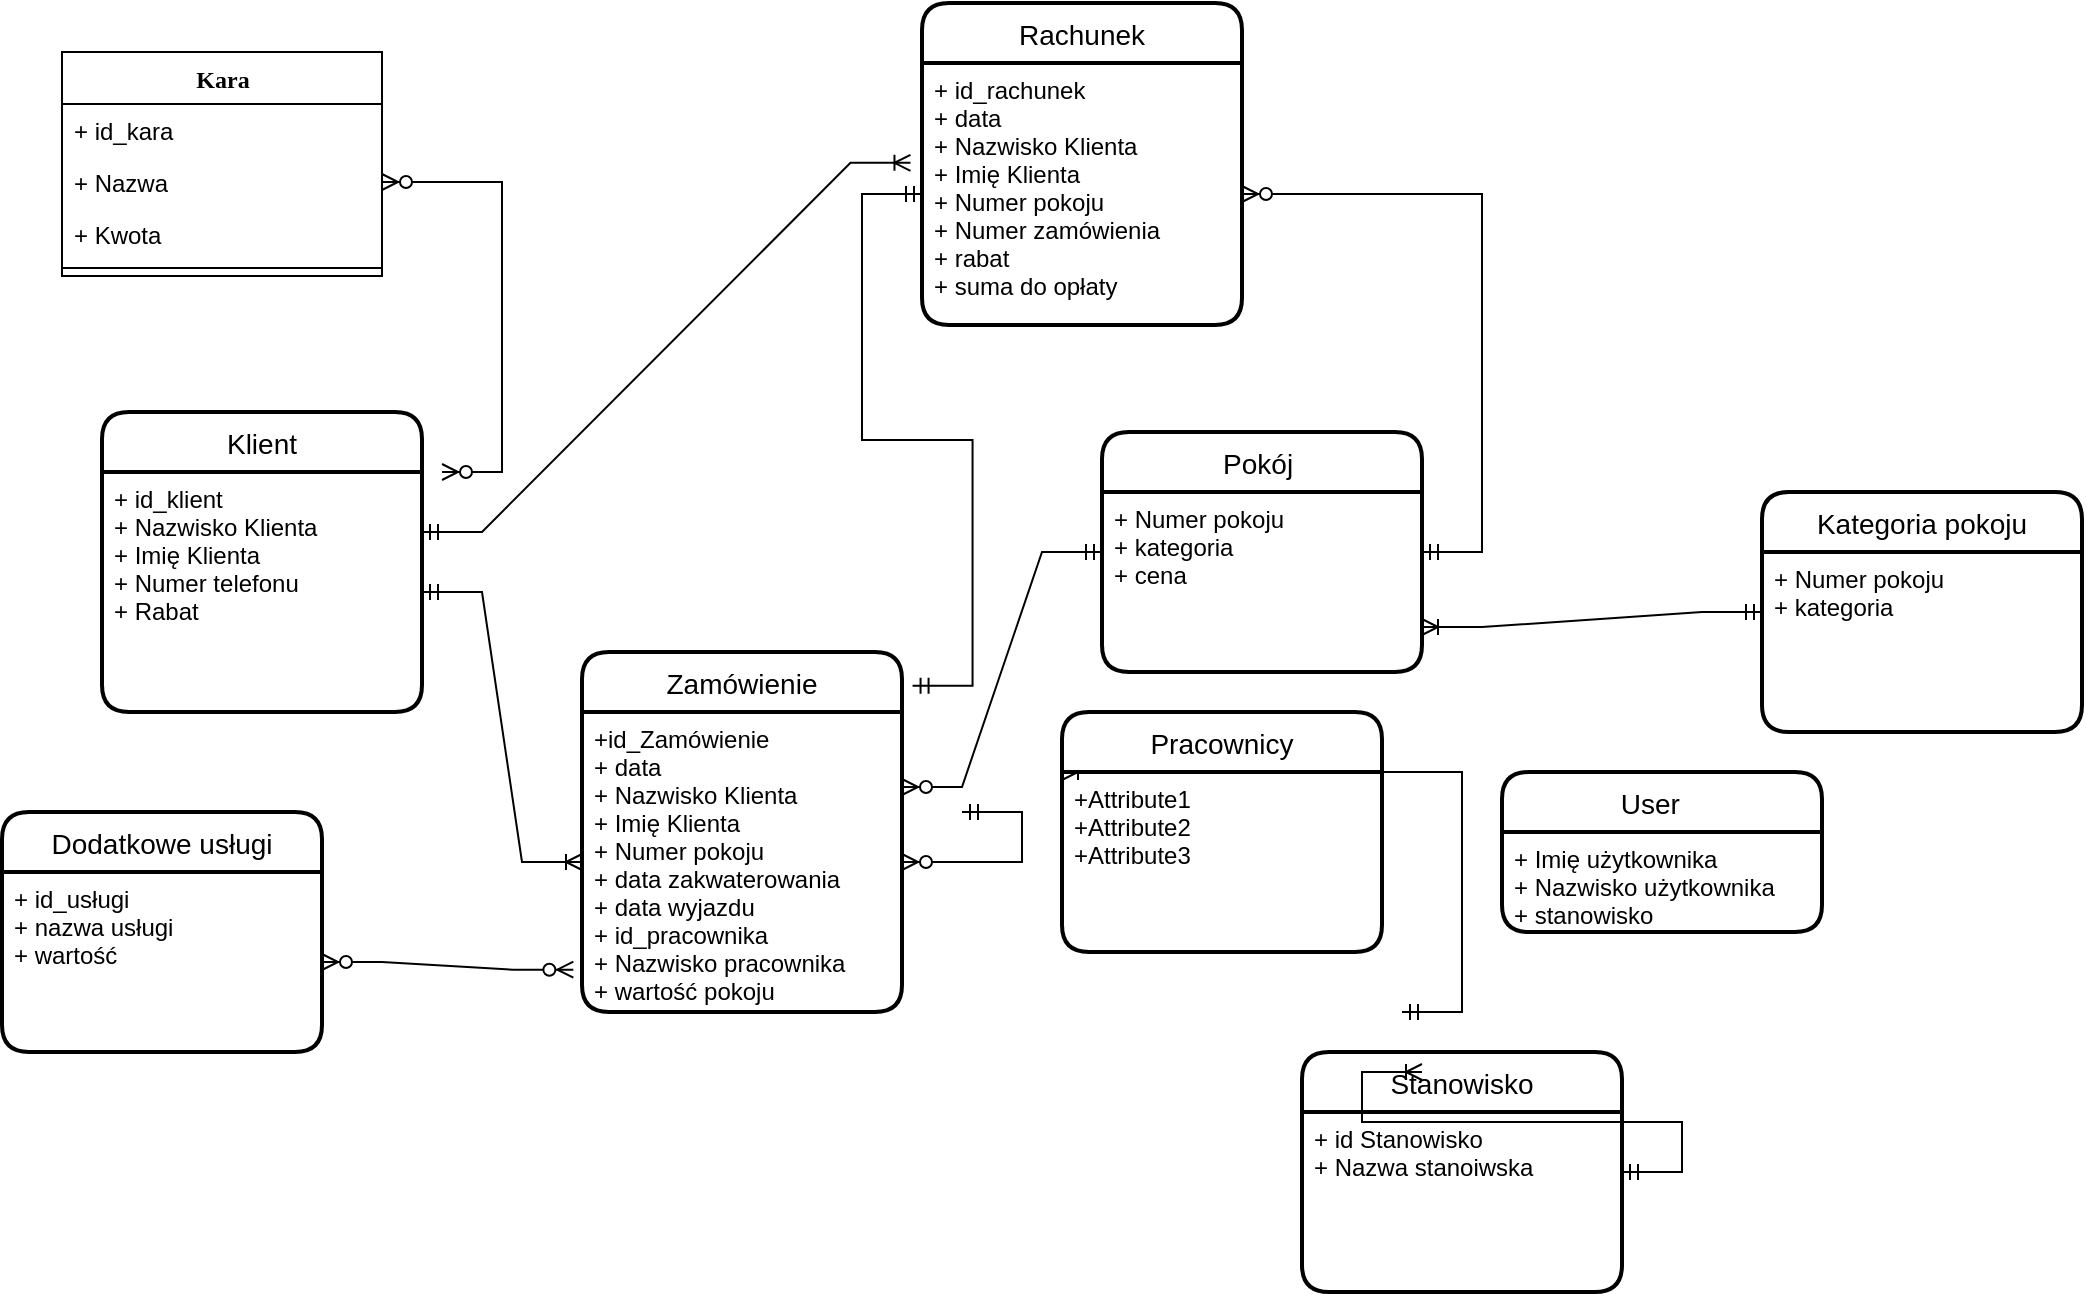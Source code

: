 <mxfile version="20.6.0" type="github">
  <diagram name="Page-1" id="9f46799a-70d6-7492-0946-bef42562c5a5">
    <mxGraphModel dx="2560" dy="623" grid="1" gridSize="10" guides="1" tooltips="1" connect="1" arrows="1" fold="1" page="1" pageScale="1" pageWidth="1100" pageHeight="850" background="none" math="0" shadow="0">
      <root>
        <mxCell id="0" />
        <mxCell id="1" parent="0" />
        <mxCell id="78961159f06e98e8-17" value="Kara" style="swimlane;html=1;fontStyle=1;align=center;verticalAlign=top;childLayout=stackLayout;horizontal=1;startSize=26;horizontalStack=0;resizeParent=1;resizeLast=0;collapsible=1;marginBottom=0;swimlaneFillColor=#ffffff;rounded=0;shadow=0;comic=0;labelBackgroundColor=none;strokeWidth=1;fillColor=none;fontFamily=Verdana;fontSize=12" parent="1" vertex="1">
          <mxGeometry x="30" y="140" width="160" height="112" as="geometry" />
        </mxCell>
        <mxCell id="78961159f06e98e8-21" value="+ id_kara" style="text;html=1;strokeColor=none;fillColor=none;align=left;verticalAlign=top;spacingLeft=4;spacingRight=4;whiteSpace=wrap;overflow=hidden;rotatable=0;points=[[0,0.5],[1,0.5]];portConstraint=eastwest;" parent="78961159f06e98e8-17" vertex="1">
          <mxGeometry y="26" width="160" height="26" as="geometry" />
        </mxCell>
        <mxCell id="78961159f06e98e8-23" value="+ Nazwa" style="text;html=1;strokeColor=none;fillColor=none;align=left;verticalAlign=top;spacingLeft=4;spacingRight=4;whiteSpace=wrap;overflow=hidden;rotatable=0;points=[[0,0.5],[1,0.5]];portConstraint=eastwest;" parent="78961159f06e98e8-17" vertex="1">
          <mxGeometry y="52" width="160" height="26" as="geometry" />
        </mxCell>
        <mxCell id="78961159f06e98e8-25" value="+ Kwota" style="text;html=1;strokeColor=none;fillColor=none;align=left;verticalAlign=top;spacingLeft=4;spacingRight=4;whiteSpace=wrap;overflow=hidden;rotatable=0;points=[[0,0.5],[1,0.5]];portConstraint=eastwest;" parent="78961159f06e98e8-17" vertex="1">
          <mxGeometry y="78" width="160" height="26" as="geometry" />
        </mxCell>
        <mxCell id="78961159f06e98e8-19" value="" style="line;html=1;strokeWidth=1;fillColor=none;align=left;verticalAlign=middle;spacingTop=-1;spacingLeft=3;spacingRight=3;rotatable=0;labelPosition=right;points=[];portConstraint=eastwest;" parent="78961159f06e98e8-17" vertex="1">
          <mxGeometry y="104" width="160" height="8" as="geometry" />
        </mxCell>
        <mxCell id="CgKqXJJ97rsR_wPB1YKD-1" value="Klient" style="swimlane;childLayout=stackLayout;horizontal=1;startSize=30;horizontalStack=0;rounded=1;fontSize=14;fontStyle=0;strokeWidth=2;resizeParent=0;resizeLast=1;shadow=0;dashed=0;align=center;" vertex="1" parent="1">
          <mxGeometry x="50" y="320" width="160" height="150" as="geometry" />
        </mxCell>
        <mxCell id="CgKqXJJ97rsR_wPB1YKD-2" value="+ id_klient&#xa;+ Nazwisko Klienta&#xa;+ Imię Klienta&#xa;+ Numer telefonu&#xa;+ Rabat" style="align=left;strokeColor=none;fillColor=none;spacingLeft=4;fontSize=12;verticalAlign=top;resizable=0;rotatable=0;part=1;" vertex="1" parent="CgKqXJJ97rsR_wPB1YKD-1">
          <mxGeometry y="30" width="160" height="120" as="geometry" />
        </mxCell>
        <mxCell id="CgKqXJJ97rsR_wPB1YKD-8" value="" style="edgeStyle=entityRelationEdgeStyle;fontSize=12;html=1;endArrow=ERzeroToMany;endFill=1;startArrow=ERzeroToMany;rounded=0;entryX=1;entryY=0.5;entryDx=0;entryDy=0;" edge="1" parent="1" target="78961159f06e98e8-23">
          <mxGeometry width="100" height="100" relative="1" as="geometry">
            <mxPoint x="220" y="350" as="sourcePoint" />
            <mxPoint x="120" y="130" as="targetPoint" />
          </mxGeometry>
        </mxCell>
        <mxCell id="CgKqXJJ97rsR_wPB1YKD-15" value="Zamówienie" style="swimlane;childLayout=stackLayout;horizontal=1;startSize=30;horizontalStack=0;rounded=1;fontSize=14;fontStyle=0;strokeWidth=2;resizeParent=0;resizeLast=1;shadow=0;dashed=0;align=center;" vertex="1" parent="1">
          <mxGeometry x="290" y="440" width="160" height="180" as="geometry" />
        </mxCell>
        <mxCell id="CgKqXJJ97rsR_wPB1YKD-16" value="+id_Zamówienie&#xa;+ data&#xa;+ Nazwisko Klienta&#xa;+ Imię Klienta&#xa;+ Numer pokoju&#xa;+ data zakwaterowania&#xa;+ data wyjazdu&#xa;+ id_pracownika&#xa;+ Nazwisko pracownika&#xa;+ wartość pokoju" style="align=left;strokeColor=none;fillColor=none;spacingLeft=4;fontSize=12;verticalAlign=top;resizable=0;rotatable=0;part=1;" vertex="1" parent="CgKqXJJ97rsR_wPB1YKD-15">
          <mxGeometry y="30" width="160" height="150" as="geometry" />
        </mxCell>
        <mxCell id="CgKqXJJ97rsR_wPB1YKD-20" value="" style="edgeStyle=entityRelationEdgeStyle;fontSize=12;html=1;endArrow=ERoneToMany;startArrow=ERmandOne;rounded=0;exitX=1;exitY=0.5;exitDx=0;exitDy=0;entryX=0;entryY=0.5;entryDx=0;entryDy=0;" edge="1" parent="1" source="CgKqXJJ97rsR_wPB1YKD-2" target="CgKqXJJ97rsR_wPB1YKD-16">
          <mxGeometry width="100" height="100" relative="1" as="geometry">
            <mxPoint x="480" y="640" as="sourcePoint" />
            <mxPoint x="580" y="540" as="targetPoint" />
          </mxGeometry>
        </mxCell>
        <mxCell id="CgKqXJJ97rsR_wPB1YKD-21" value="Pokój " style="swimlane;childLayout=stackLayout;horizontal=1;startSize=30;horizontalStack=0;rounded=1;fontSize=14;fontStyle=0;strokeWidth=2;resizeParent=0;resizeLast=1;shadow=0;dashed=0;align=center;" vertex="1" parent="1">
          <mxGeometry x="550" y="330" width="160" height="120" as="geometry" />
        </mxCell>
        <mxCell id="CgKqXJJ97rsR_wPB1YKD-22" value="+ Numer pokoju&#xa;+ kategoria&#xa;+ cena" style="align=left;strokeColor=none;fillColor=none;spacingLeft=4;fontSize=12;verticalAlign=top;resizable=0;rotatable=0;part=1;" vertex="1" parent="CgKqXJJ97rsR_wPB1YKD-21">
          <mxGeometry y="30" width="160" height="90" as="geometry" />
        </mxCell>
        <mxCell id="CgKqXJJ97rsR_wPB1YKD-23" value="" style="edgeStyle=entityRelationEdgeStyle;fontSize=12;html=1;endArrow=ERzeroToMany;startArrow=ERmandOne;rounded=0;entryX=1;entryY=0.25;entryDx=0;entryDy=0;" edge="1" parent="1" source="CgKqXJJ97rsR_wPB1YKD-21" target="CgKqXJJ97rsR_wPB1YKD-16">
          <mxGeometry width="100" height="100" relative="1" as="geometry">
            <mxPoint x="480" y="520" as="sourcePoint" />
            <mxPoint x="530" y="590" as="targetPoint" />
          </mxGeometry>
        </mxCell>
        <mxCell id="CgKqXJJ97rsR_wPB1YKD-26" value="" style="edgeStyle=entityRelationEdgeStyle;fontSize=12;html=1;endArrow=ERzeroToMany;startArrow=ERmandOne;rounded=0;exitX=0;exitY=0.5;exitDx=0;exitDy=0;" edge="1" parent="1" target="CgKqXJJ97rsR_wPB1YKD-16">
          <mxGeometry width="100" height="100" relative="1" as="geometry">
            <mxPoint x="480" y="520" as="sourcePoint" />
            <mxPoint x="580" y="420" as="targetPoint" />
          </mxGeometry>
        </mxCell>
        <mxCell id="CgKqXJJ97rsR_wPB1YKD-30" value="Kategoria pokoju" style="swimlane;childLayout=stackLayout;horizontal=1;startSize=30;horizontalStack=0;rounded=1;fontSize=14;fontStyle=0;strokeWidth=2;resizeParent=0;resizeLast=1;shadow=0;dashed=0;align=center;" vertex="1" parent="1">
          <mxGeometry x="880" y="360" width="160" height="120" as="geometry" />
        </mxCell>
        <mxCell id="CgKqXJJ97rsR_wPB1YKD-31" value="+ Numer pokoju&#xa;+ kategoria" style="align=left;strokeColor=none;fillColor=none;spacingLeft=4;fontSize=12;verticalAlign=top;resizable=0;rotatable=0;part=1;" vertex="1" parent="CgKqXJJ97rsR_wPB1YKD-30">
          <mxGeometry y="30" width="160" height="90" as="geometry" />
        </mxCell>
        <mxCell id="CgKqXJJ97rsR_wPB1YKD-32" value="" style="edgeStyle=entityRelationEdgeStyle;fontSize=12;html=1;endArrow=ERoneToMany;startArrow=ERmandOne;rounded=0;entryX=1;entryY=0.75;entryDx=0;entryDy=0;exitX=0;exitY=0.5;exitDx=0;exitDy=0;" edge="1" parent="1" source="CgKqXJJ97rsR_wPB1YKD-30" target="CgKqXJJ97rsR_wPB1YKD-22">
          <mxGeometry width="100" height="100" relative="1" as="geometry">
            <mxPoint x="780" y="411" as="sourcePoint" />
            <mxPoint x="880" y="311" as="targetPoint" />
          </mxGeometry>
        </mxCell>
        <mxCell id="CgKqXJJ97rsR_wPB1YKD-33" value="Dodatkowe usługi" style="swimlane;childLayout=stackLayout;horizontal=1;startSize=30;horizontalStack=0;rounded=1;fontSize=14;fontStyle=0;strokeWidth=2;resizeParent=0;resizeLast=1;shadow=0;dashed=0;align=center;" vertex="1" parent="1">
          <mxGeometry y="520" width="160" height="120" as="geometry" />
        </mxCell>
        <mxCell id="CgKqXJJ97rsR_wPB1YKD-34" value="+ id_usługi&#xa;+ nazwa usługi&#xa;+ wartość" style="align=left;strokeColor=none;fillColor=none;spacingLeft=4;fontSize=12;verticalAlign=top;resizable=0;rotatable=0;part=1;" vertex="1" parent="CgKqXJJ97rsR_wPB1YKD-33">
          <mxGeometry y="30" width="160" height="90" as="geometry" />
        </mxCell>
        <mxCell id="CgKqXJJ97rsR_wPB1YKD-35" value="" style="edgeStyle=entityRelationEdgeStyle;fontSize=12;html=1;endArrow=ERzeroToMany;endFill=1;startArrow=ERzeroToMany;rounded=0;exitX=1;exitY=0.5;exitDx=0;exitDy=0;entryX=-0.027;entryY=0.859;entryDx=0;entryDy=0;entryPerimeter=0;" edge="1" parent="1" source="CgKqXJJ97rsR_wPB1YKD-34" target="CgKqXJJ97rsR_wPB1YKD-16">
          <mxGeometry width="100" height="100" relative="1" as="geometry">
            <mxPoint x="70" y="505" as="sourcePoint" />
            <mxPoint x="310" y="680" as="targetPoint" />
          </mxGeometry>
        </mxCell>
        <mxCell id="CgKqXJJ97rsR_wPB1YKD-36" value="User   " style="swimlane;childLayout=stackLayout;horizontal=1;startSize=30;horizontalStack=0;rounded=1;fontSize=14;fontStyle=0;strokeWidth=2;resizeParent=0;resizeLast=1;shadow=0;dashed=0;align=center;" vertex="1" parent="1">
          <mxGeometry x="750" y="500" width="160" height="80" as="geometry" />
        </mxCell>
        <mxCell id="CgKqXJJ97rsR_wPB1YKD-37" value="+ Imię użytkownika&#xa;+ Nazwisko użytkownika&#xa;+ stanowisko&#xa;" style="align=left;strokeColor=none;fillColor=none;spacingLeft=4;fontSize=12;verticalAlign=top;resizable=0;rotatable=0;part=1;" vertex="1" parent="CgKqXJJ97rsR_wPB1YKD-36">
          <mxGeometry y="30" width="160" height="50" as="geometry" />
        </mxCell>
        <mxCell id="CgKqXJJ97rsR_wPB1YKD-38" value="" style="edgeStyle=entityRelationEdgeStyle;fontSize=12;html=1;endArrow=ERoneToMany;startArrow=ERmandOne;rounded=0;entryX=0;entryY=0.25;entryDx=0;entryDy=0;" edge="1" parent="1" target="CgKqXJJ97rsR_wPB1YKD-66">
          <mxGeometry width="100" height="100" relative="1" as="geometry">
            <mxPoint x="700" y="620" as="sourcePoint" />
            <mxPoint x="750" y="541.5" as="targetPoint" />
          </mxGeometry>
        </mxCell>
        <mxCell id="CgKqXJJ97rsR_wPB1YKD-39" value="Stanowisko" style="swimlane;childLayout=stackLayout;horizontal=1;startSize=30;horizontalStack=0;rounded=1;fontSize=14;fontStyle=0;strokeWidth=2;resizeParent=0;resizeLast=1;shadow=0;dashed=0;align=center;" vertex="1" parent="1">
          <mxGeometry x="650" y="640" width="160" height="120" as="geometry" />
        </mxCell>
        <mxCell id="CgKqXJJ97rsR_wPB1YKD-40" value="+ id Stanowisko&#xa;+ Nazwa stanoiwska" style="align=left;strokeColor=none;fillColor=none;spacingLeft=4;fontSize=12;verticalAlign=top;resizable=0;rotatable=0;part=1;" vertex="1" parent="CgKqXJJ97rsR_wPB1YKD-39">
          <mxGeometry y="30" width="160" height="90" as="geometry" />
        </mxCell>
        <mxCell id="CgKqXJJ97rsR_wPB1YKD-41" value="" style="edgeStyle=entityRelationEdgeStyle;fontSize=12;html=1;endArrow=ERoneToMany;startArrow=ERmandOne;rounded=0;entryX=1;entryY=0.75;entryDx=0;entryDy=0;" edge="1" parent="1" source="CgKqXJJ97rsR_wPB1YKD-39">
          <mxGeometry width="100" height="100" relative="1" as="geometry">
            <mxPoint x="400" y="800" as="sourcePoint" />
            <mxPoint x="710" y="650" as="targetPoint" />
          </mxGeometry>
        </mxCell>
        <mxCell id="CgKqXJJ97rsR_wPB1YKD-55" value="Rachunek" style="swimlane;childLayout=stackLayout;horizontal=1;startSize=30;horizontalStack=0;rounded=1;fontSize=14;fontStyle=0;strokeWidth=2;resizeParent=0;resizeLast=1;shadow=0;dashed=0;align=center;" vertex="1" parent="1">
          <mxGeometry x="460" y="115.5" width="160" height="161" as="geometry" />
        </mxCell>
        <mxCell id="CgKqXJJ97rsR_wPB1YKD-56" value="+ id_rachunek&#xa;+ data&#xa;+ Nazwisko Klienta&#xa;+ Imię Klienta&#xa;+ Numer pokoju&#xa;+ Numer zamówienia&#xa;+ rabat&#xa;+ suma do opłaty" style="align=left;strokeColor=none;fillColor=none;spacingLeft=4;fontSize=12;verticalAlign=top;resizable=0;rotatable=0;part=1;" vertex="1" parent="CgKqXJJ97rsR_wPB1YKD-55">
          <mxGeometry y="30" width="160" height="131" as="geometry" />
        </mxCell>
        <mxCell id="CgKqXJJ97rsR_wPB1YKD-57" value="" style="edgeStyle=entityRelationEdgeStyle;fontSize=12;html=1;endArrow=ERoneToMany;startArrow=ERmandOne;rounded=0;exitX=1;exitY=0.25;exitDx=0;exitDy=0;entryX=-0.036;entryY=0.381;entryDx=0;entryDy=0;entryPerimeter=0;" edge="1" parent="1" source="CgKqXJJ97rsR_wPB1YKD-2" target="CgKqXJJ97rsR_wPB1YKD-56">
          <mxGeometry width="100" height="100" relative="1" as="geometry">
            <mxPoint x="270" y="360" as="sourcePoint" />
            <mxPoint x="370" y="260" as="targetPoint" />
          </mxGeometry>
        </mxCell>
        <mxCell id="CgKqXJJ97rsR_wPB1YKD-60" value="" style="edgeStyle=entityRelationEdgeStyle;fontSize=12;html=1;endArrow=ERmandOne;startArrow=ERmandOne;rounded=0;exitX=1.033;exitY=0.094;exitDx=0;exitDy=0;exitPerimeter=0;" edge="1" parent="1" source="CgKqXJJ97rsR_wPB1YKD-15" target="CgKqXJJ97rsR_wPB1YKD-56">
          <mxGeometry width="100" height="100" relative="1" as="geometry">
            <mxPoint x="620" y="320" as="sourcePoint" />
            <mxPoint x="720" y="220" as="targetPoint" />
          </mxGeometry>
        </mxCell>
        <mxCell id="CgKqXJJ97rsR_wPB1YKD-64" value="" style="edgeStyle=entityRelationEdgeStyle;fontSize=12;html=1;endArrow=ERzeroToMany;startArrow=ERmandOne;rounded=0;" edge="1" parent="1" source="CgKqXJJ97rsR_wPB1YKD-21" target="CgKqXJJ97rsR_wPB1YKD-56">
          <mxGeometry width="100" height="100" relative="1" as="geometry">
            <mxPoint x="720" y="360" as="sourcePoint" />
            <mxPoint x="720" y="410" as="targetPoint" />
          </mxGeometry>
        </mxCell>
        <mxCell id="CgKqXJJ97rsR_wPB1YKD-66" value="Pracownicy" style="swimlane;childLayout=stackLayout;horizontal=1;startSize=30;horizontalStack=0;rounded=1;fontSize=14;fontStyle=0;strokeWidth=2;resizeParent=0;resizeLast=1;shadow=0;dashed=0;align=center;" vertex="1" parent="1">
          <mxGeometry x="530" y="470" width="160" height="120" as="geometry" />
        </mxCell>
        <mxCell id="CgKqXJJ97rsR_wPB1YKD-67" value="+Attribute1&#xa;+Attribute2&#xa;+Attribute3" style="align=left;strokeColor=none;fillColor=none;spacingLeft=4;fontSize=12;verticalAlign=top;resizable=0;rotatable=0;part=1;" vertex="1" parent="CgKqXJJ97rsR_wPB1YKD-66">
          <mxGeometry y="30" width="160" height="90" as="geometry" />
        </mxCell>
      </root>
    </mxGraphModel>
  </diagram>
</mxfile>
